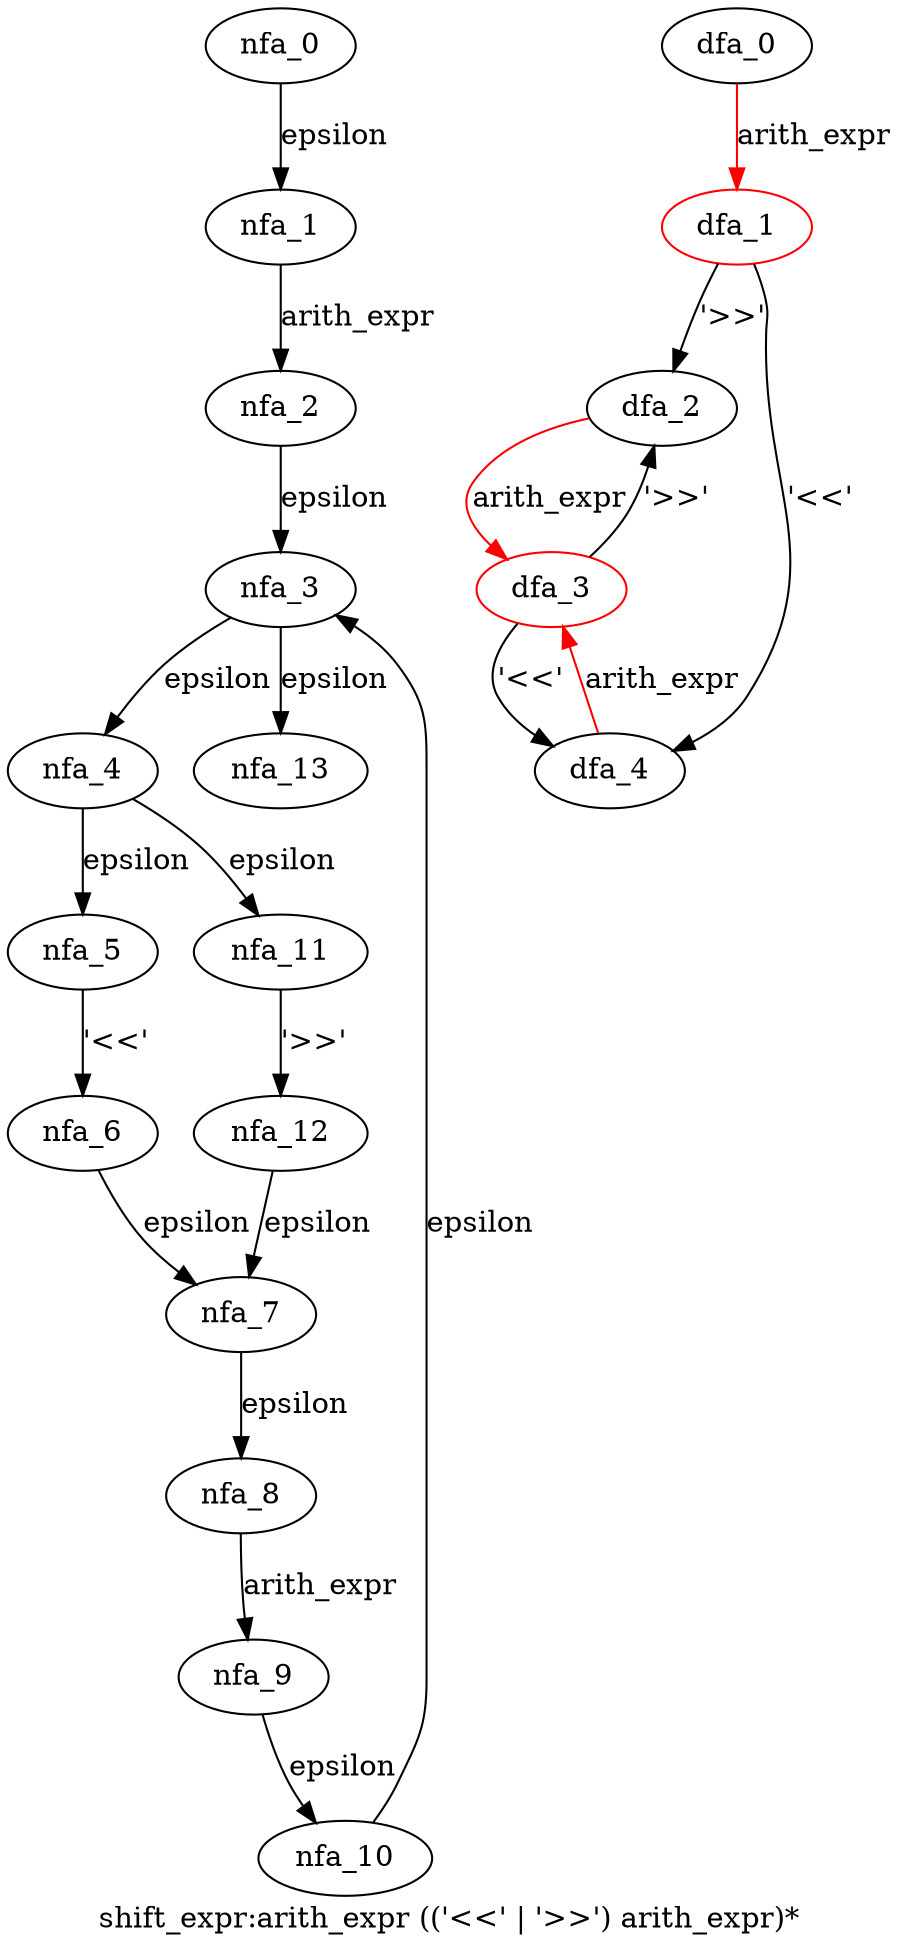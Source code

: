 digraph shift_expr {
 graph[label="shift_expr:arith_expr (('<<' | '>>') arith_expr)*"]
 subgraph shift_expr_nfa {
  nfa_0->nfa_1[label="epsilon"]
  nfa_1->nfa_2[label="arith_expr"]
  nfa_2->nfa_3[label="epsilon"]
  nfa_3->nfa_4[label="epsilon"]
  nfa_4->nfa_5[label="epsilon"]
  nfa_5->nfa_6[label="'<<'"]
  nfa_6->nfa_7[label="epsilon"]
  nfa_7->nfa_8[label="epsilon"]
  nfa_8->nfa_9[label="arith_expr"]
  nfa_9->nfa_10[label="epsilon"]
  nfa_10->nfa_3[label="epsilon"]
  nfa_4->nfa_11[label="epsilon"]
  nfa_11->nfa_12[label="'>>'"]
  nfa_12->nfa_7[label="epsilon"]
  nfa_3->nfa_13[label="epsilon"]
  }
 subgraph shift_expr_dfa {
  dfa_0->dfa_1[label="arith_expr",color=red]
  dfa_1->dfa_2[label="'>>'"]
  dfa_2->dfa_3[label="arith_expr",color=red]
  dfa_3->dfa_2[label="'>>'"]
  dfa_3->dfa_4[label="'<<'"]
  dfa_4->dfa_3[label="arith_expr",color=red]
  dfa_1->dfa_4[label="'<<'"]
  dfa_1[color=red]
  dfa_3[color=red]
  }
}
